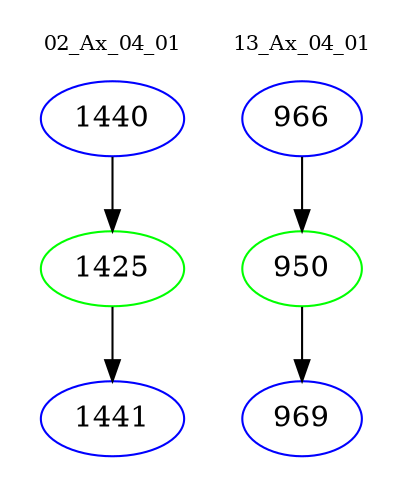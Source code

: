digraph{
subgraph cluster_0 {
color = white
label = "02_Ax_04_01";
fontsize=10;
T0_1440 [label="1440", color="blue"]
T0_1440 -> T0_1425 [color="black"]
T0_1425 [label="1425", color="green"]
T0_1425 -> T0_1441 [color="black"]
T0_1441 [label="1441", color="blue"]
}
subgraph cluster_1 {
color = white
label = "13_Ax_04_01";
fontsize=10;
T1_966 [label="966", color="blue"]
T1_966 -> T1_950 [color="black"]
T1_950 [label="950", color="green"]
T1_950 -> T1_969 [color="black"]
T1_969 [label="969", color="blue"]
}
}
